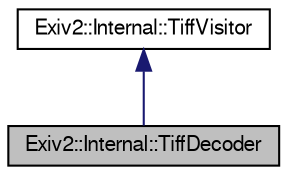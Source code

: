 digraph "Exiv2::Internal::TiffDecoder"
{
  edge [fontname="FreeSans",fontsize="10",labelfontname="FreeSans",labelfontsize="10"];
  node [fontname="FreeSans",fontsize="10",shape=record];
  Node1 [label="Exiv2::Internal::TiffDecoder",height=0.2,width=0.4,color="black", fillcolor="grey75", style="filled" fontcolor="black"];
  Node2 -> Node1 [dir="back",color="midnightblue",fontsize="10",style="solid",fontname="FreeSans"];
  Node2 [label="Exiv2::Internal::TiffVisitor",height=0.2,width=0.4,color="black", fillcolor="white", style="filled",URL="$classExiv2_1_1Internal_1_1TiffVisitor.html",tooltip="Abstract base class defining the interface for TIFF composite vistors (Visitor pattern) ..."];
}
